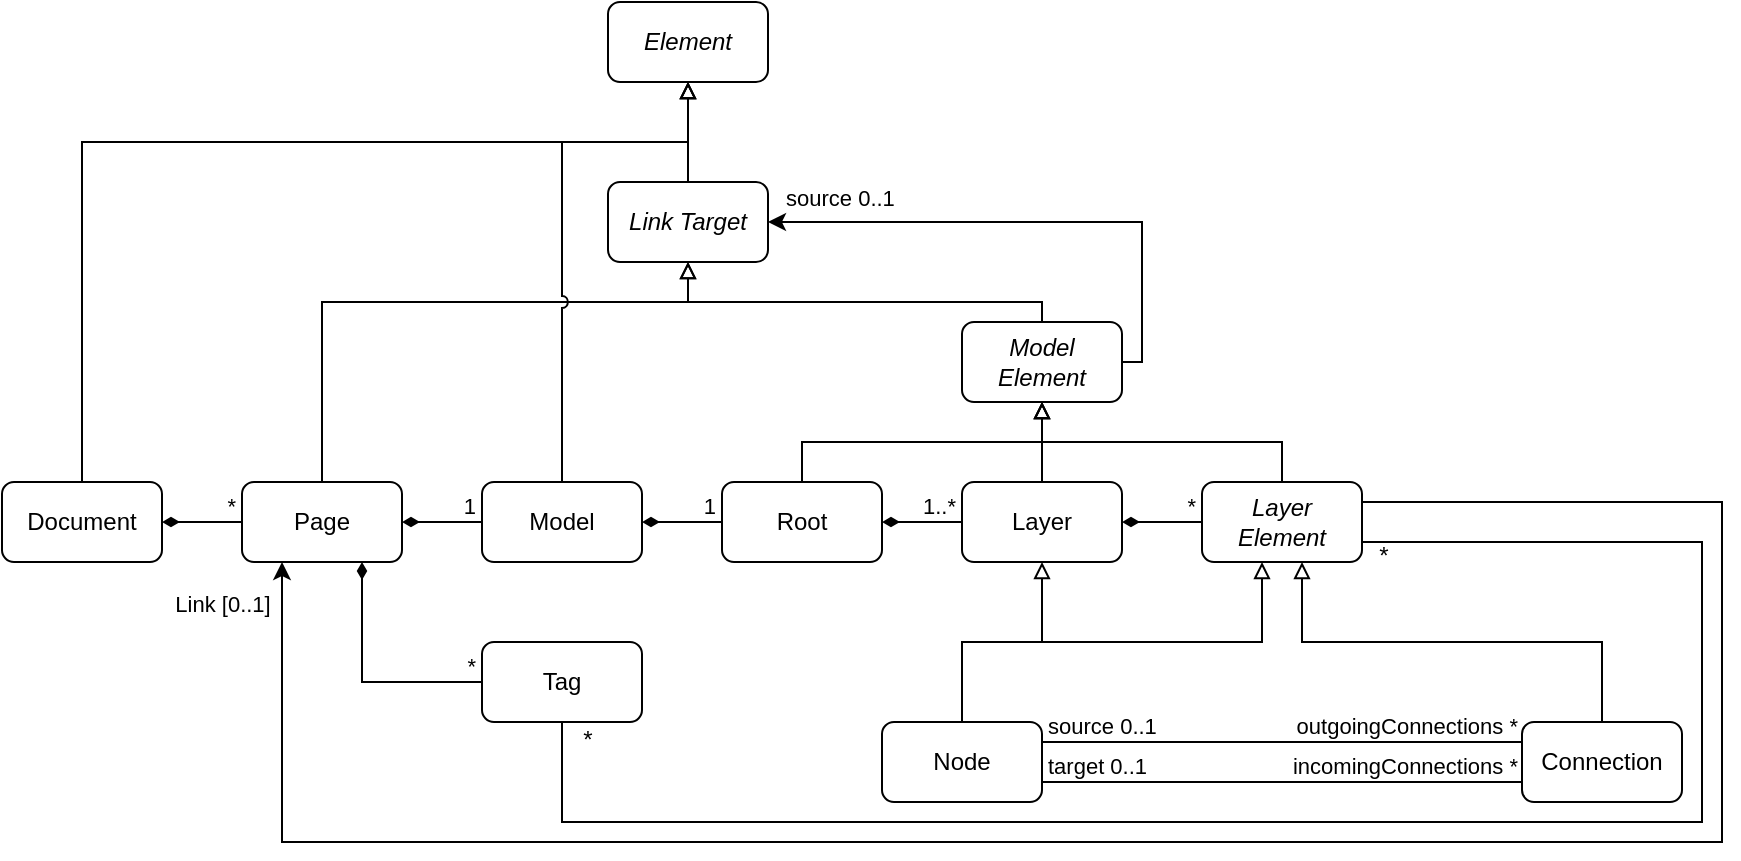 <mxfile version="24.7.5">
  <diagram id="Ly-4iOIysEdwdJdt6LdU" name="Page-1">
    <mxGraphModel dx="855" dy="845" grid="1" gridSize="10" guides="1" tooltips="1" connect="1" arrows="1" fold="1" page="1" pageScale="1" pageWidth="850" pageHeight="1100" math="0" shadow="0">
      <root>
        <mxCell id="0" />
        <mxCell id="1" parent="0" />
        <UserObject label="Document" link="https://javadoc.io/doc/org.nasdanika.core/drawio/latest/org.nasdanika.drawio/org/nasdanika/drawio/Document.html" tooltip="The root object of the API representing a file/resource which contains one or more pages" id="HkdYnn8kueRe9c6gts7R-1">
          <mxCell style="rounded=1;whiteSpace=wrap;html=1;" parent="1" vertex="1">
            <mxGeometry x="120" y="280" width="80" height="40" as="geometry" />
          </mxCell>
        </UserObject>
        <UserObject label="Page" link="https://javadoc.io/doc/org.nasdanika.core/drawio/latest/org.nasdanika.drawio/org/nasdanika/drawio/Page.html" tooltip="A page containing a diagram (Model)" id="HkdYnn8kueRe9c6gts7R-2">
          <mxCell style="rounded=1;whiteSpace=wrap;html=1;" parent="1" vertex="1">
            <mxGeometry x="240" y="280" width="80" height="40" as="geometry" />
          </mxCell>
        </UserObject>
        <UserObject label="Model" link="https://javadoc.io/doc/org.nasdanika.core/drawio/latest/org.nasdanika.drawio/org/nasdanika/drawio/Model.html" tooltip="A diagram model containing the diagram root" id="HkdYnn8kueRe9c6gts7R-3">
          <mxCell style="rounded=1;whiteSpace=wrap;html=1;" parent="1" vertex="1">
            <mxGeometry x="360" y="280" width="80" height="40" as="geometry" />
          </mxCell>
        </UserObject>
        <UserObject label="Root" link="https://javadoc.io/doc/org.nasdanika.core/drawio/latest/org.nasdanika.drawio/org/nasdanika/drawio/Root.html" tooltip="The root of the model containing layers" id="HkdYnn8kueRe9c6gts7R-4">
          <mxCell style="rounded=1;whiteSpace=wrap;html=1;" parent="1" vertex="1">
            <mxGeometry x="480" y="280" width="80" height="40" as="geometry" />
          </mxCell>
        </UserObject>
        <UserObject label="Layer" link="https://javadoc.io/doc/org.nasdanika.core/drawio/latest/org.nasdanika.drawio/org/nasdanika/drawio/Layer.html" tooltip="A diagram may have one or more layers. Layers contain Nodes and Connections." id="HkdYnn8kueRe9c6gts7R-5">
          <mxCell style="rounded=1;whiteSpace=wrap;html=1;" parent="1" vertex="1">
            <mxGeometry x="600" y="280" width="80" height="40" as="geometry" />
          </mxCell>
        </UserObject>
        <mxCell id="amjMeJWWiZx3OYlnt_bU-1" value="Link [0..1]" style="edgeStyle=orthogonalEdgeStyle;rounded=0;orthogonalLoop=1;jettySize=auto;html=1;" parent="1" source="HkdYnn8kueRe9c6gts7R-6" target="HkdYnn8kueRe9c6gts7R-2" edge="1">
          <mxGeometry x="0.966" y="30" relative="1" as="geometry">
            <Array as="points">
              <mxPoint x="980" y="290" />
              <mxPoint x="980" y="460" />
              <mxPoint x="260" y="460" />
            </Array>
            <mxPoint as="offset" />
          </mxGeometry>
        </mxCell>
        <UserObject label="Layer&lt;br&gt;Element" link="https://javadoc.io/doc/org.nasdanika.core/drawio/latest/org.nasdanika.drawio/org/nasdanika/drawio/LayerElement.html" id="HkdYnn8kueRe9c6gts7R-6">
          <mxCell style="rounded=1;whiteSpace=wrap;html=1;fontStyle=2" parent="1" vertex="1">
            <mxGeometry x="720" y="280" width="80" height="40" as="geometry" />
          </mxCell>
        </UserObject>
        <UserObject label="Element" link="https://javadoc.io/doc/org.nasdanika.core/drawio/latest/org.nasdanika.drawio/org/nasdanika/drawio/Element.html" id="HkdYnn8kueRe9c6gts7R-7">
          <mxCell style="rounded=1;whiteSpace=wrap;html=1;fontStyle=2" parent="1" vertex="1">
            <mxGeometry x="423" y="40" width="80" height="40" as="geometry" />
          </mxCell>
        </UserObject>
        <mxCell id="I5wwQAHqrQvuLUtJiKU9-3" style="edgeStyle=orthogonalEdgeStyle;rounded=0;orthogonalLoop=1;jettySize=auto;html=1;" edge="1" parent="1" source="HkdYnn8kueRe9c6gts7R-8" target="I5wwQAHqrQvuLUtJiKU9-1">
          <mxGeometry relative="1" as="geometry">
            <Array as="points">
              <mxPoint x="690" y="220" />
              <mxPoint x="690" y="150" />
            </Array>
          </mxGeometry>
        </mxCell>
        <UserObject label="Model&lt;br&gt;Element" link="https://javadoc.io/doc/org.nasdanika.core/drawio/latest/org.nasdanika.drawio/org/nasdanika/drawio/ModelElement.html" id="HkdYnn8kueRe9c6gts7R-8">
          <mxCell style="rounded=1;whiteSpace=wrap;html=1;fontStyle=2" parent="1" vertex="1">
            <mxGeometry x="600" y="200" width="80" height="40" as="geometry" />
          </mxCell>
        </UserObject>
        <mxCell id="HkdYnn8kueRe9c6gts7R-72" style="edgeStyle=orthogonalEdgeStyle;rounded=0;orthogonalLoop=1;jettySize=auto;html=1;startArrow=none;startFill=0;endArrow=block;endFill=0;" parent="1" source="HkdYnn8kueRe9c6gts7R-9" target="HkdYnn8kueRe9c6gts7R-6" edge="1">
          <mxGeometry relative="1" as="geometry">
            <Array as="points">
              <mxPoint x="600" y="360" />
              <mxPoint x="750" y="360" />
            </Array>
          </mxGeometry>
        </mxCell>
        <UserObject label="Node" link="https://javadoc.io/doc/org.nasdanika.core/drawio/latest/org.nasdanika.drawio/org/nasdanika/drawio/Node.html" tooltip="A node can be connected to other nodes with connections.&#xa;A node may contain other nodes and connections." id="HkdYnn8kueRe9c6gts7R-9">
          <mxCell style="rounded=1;whiteSpace=wrap;html=1;" parent="1" vertex="1">
            <mxGeometry x="560" y="400" width="80" height="40" as="geometry" />
          </mxCell>
        </UserObject>
        <UserObject label="Connection" link="https://javadoc.io/doc/org.nasdanika.core/drawio/latest/org.nasdanika.drawio/org/nasdanika/drawio/Connection.html" tooltip="A connection between two nodes" id="HkdYnn8kueRe9c6gts7R-10">
          <mxCell style="rounded=1;whiteSpace=wrap;html=1;" parent="1" vertex="1">
            <mxGeometry x="880" y="400" width="80" height="40" as="geometry" />
          </mxCell>
        </UserObject>
        <mxCell id="HkdYnn8kueRe9c6gts7R-15" value="" style="endArrow=none;html=1;edgeStyle=orthogonalEdgeStyle;rounded=0;startArrow=diamondThin;startFill=1;" parent="1" source="HkdYnn8kueRe9c6gts7R-1" target="HkdYnn8kueRe9c6gts7R-2" edge="1">
          <mxGeometry relative="1" as="geometry">
            <mxPoint x="180" y="380" as="sourcePoint" />
            <mxPoint x="340" y="380" as="targetPoint" />
          </mxGeometry>
        </mxCell>
        <mxCell id="HkdYnn8kueRe9c6gts7R-17" value="*" style="edgeLabel;resizable=0;html=1;align=right;verticalAlign=bottom;" parent="HkdYnn8kueRe9c6gts7R-15" connectable="0" vertex="1">
          <mxGeometry x="1" relative="1" as="geometry">
            <mxPoint x="-3" as="offset" />
          </mxGeometry>
        </mxCell>
        <mxCell id="HkdYnn8kueRe9c6gts7R-18" value="" style="endArrow=none;html=1;edgeStyle=orthogonalEdgeStyle;rounded=0;entryX=0;entryY=0.25;entryDx=0;entryDy=0;exitX=1;exitY=0.25;exitDx=0;exitDy=0;" parent="1" source="HkdYnn8kueRe9c6gts7R-9" target="HkdYnn8kueRe9c6gts7R-10" edge="1">
          <mxGeometry relative="1" as="geometry">
            <mxPoint x="700" y="440" as="sourcePoint" />
            <mxPoint x="520" y="800" as="targetPoint" />
          </mxGeometry>
        </mxCell>
        <mxCell id="HkdYnn8kueRe9c6gts7R-19" value="source 0..1" style="edgeLabel;resizable=0;html=1;align=left;verticalAlign=bottom;" parent="HkdYnn8kueRe9c6gts7R-18" connectable="0" vertex="1">
          <mxGeometry x="-1" relative="1" as="geometry">
            <mxPoint x="1" as="offset" />
          </mxGeometry>
        </mxCell>
        <mxCell id="HkdYnn8kueRe9c6gts7R-20" value="outgoingConnections *" style="edgeLabel;resizable=0;html=1;align=right;verticalAlign=bottom;" parent="HkdYnn8kueRe9c6gts7R-18" connectable="0" vertex="1">
          <mxGeometry x="1" relative="1" as="geometry">
            <mxPoint x="-2" as="offset" />
          </mxGeometry>
        </mxCell>
        <mxCell id="HkdYnn8kueRe9c6gts7R-64" value="" style="endArrow=none;html=1;edgeStyle=orthogonalEdgeStyle;rounded=0;startArrow=diamondThin;startFill=1;" parent="1" source="HkdYnn8kueRe9c6gts7R-2" target="HkdYnn8kueRe9c6gts7R-3" edge="1">
          <mxGeometry relative="1" as="geometry">
            <mxPoint x="190" y="310" as="sourcePoint" />
            <mxPoint x="250" y="310" as="targetPoint" />
          </mxGeometry>
        </mxCell>
        <mxCell id="HkdYnn8kueRe9c6gts7R-65" value="1" style="edgeLabel;resizable=0;html=1;align=right;verticalAlign=bottom;" parent="HkdYnn8kueRe9c6gts7R-64" connectable="0" vertex="1">
          <mxGeometry x="1" relative="1" as="geometry">
            <mxPoint x="-3" as="offset" />
          </mxGeometry>
        </mxCell>
        <mxCell id="HkdYnn8kueRe9c6gts7R-66" value="" style="endArrow=none;html=1;edgeStyle=orthogonalEdgeStyle;rounded=0;startArrow=diamondThin;startFill=1;" parent="1" source="HkdYnn8kueRe9c6gts7R-3" target="HkdYnn8kueRe9c6gts7R-4" edge="1">
          <mxGeometry relative="1" as="geometry">
            <mxPoint x="350" y="310" as="sourcePoint" />
            <mxPoint x="410" y="310" as="targetPoint" />
          </mxGeometry>
        </mxCell>
        <mxCell id="HkdYnn8kueRe9c6gts7R-67" value="1" style="edgeLabel;resizable=0;html=1;align=right;verticalAlign=bottom;" parent="HkdYnn8kueRe9c6gts7R-66" connectable="0" vertex="1">
          <mxGeometry x="1" relative="1" as="geometry">
            <mxPoint x="-3" as="offset" />
          </mxGeometry>
        </mxCell>
        <mxCell id="HkdYnn8kueRe9c6gts7R-68" value="" style="endArrow=none;html=1;edgeStyle=orthogonalEdgeStyle;rounded=0;startArrow=diamondThin;startFill=1;" parent="1" source="HkdYnn8kueRe9c6gts7R-4" target="HkdYnn8kueRe9c6gts7R-5" edge="1">
          <mxGeometry relative="1" as="geometry">
            <mxPoint x="210" y="310" as="sourcePoint" />
            <mxPoint x="250" y="310" as="targetPoint" />
          </mxGeometry>
        </mxCell>
        <mxCell id="HkdYnn8kueRe9c6gts7R-69" value="1..*" style="edgeLabel;resizable=0;html=1;align=right;verticalAlign=bottom;" parent="HkdYnn8kueRe9c6gts7R-68" connectable="0" vertex="1">
          <mxGeometry x="1" relative="1" as="geometry">
            <mxPoint x="-3" as="offset" />
          </mxGeometry>
        </mxCell>
        <mxCell id="HkdYnn8kueRe9c6gts7R-70" value="" style="endArrow=none;html=1;edgeStyle=orthogonalEdgeStyle;rounded=0;startArrow=diamondThin;startFill=1;" parent="1" source="HkdYnn8kueRe9c6gts7R-5" target="HkdYnn8kueRe9c6gts7R-6" edge="1">
          <mxGeometry relative="1" as="geometry">
            <mxPoint x="210" y="310" as="sourcePoint" />
            <mxPoint x="250" y="310" as="targetPoint" />
          </mxGeometry>
        </mxCell>
        <mxCell id="HkdYnn8kueRe9c6gts7R-71" value="*" style="edgeLabel;resizable=0;html=1;align=right;verticalAlign=bottom;" parent="HkdYnn8kueRe9c6gts7R-70" connectable="0" vertex="1">
          <mxGeometry x="1" relative="1" as="geometry">
            <mxPoint x="-3" as="offset" />
          </mxGeometry>
        </mxCell>
        <mxCell id="HkdYnn8kueRe9c6gts7R-73" style="edgeStyle=orthogonalEdgeStyle;rounded=0;orthogonalLoop=1;jettySize=auto;html=1;startArrow=none;startFill=0;endArrow=block;endFill=0;" parent="1" source="HkdYnn8kueRe9c6gts7R-10" target="HkdYnn8kueRe9c6gts7R-6" edge="1">
          <mxGeometry relative="1" as="geometry">
            <mxPoint x="650" y="410" as="sourcePoint" />
            <mxPoint x="770" y="330" as="targetPoint" />
            <Array as="points">
              <mxPoint x="920" y="360" />
              <mxPoint x="770" y="360" />
            </Array>
          </mxGeometry>
        </mxCell>
        <mxCell id="HkdYnn8kueRe9c6gts7R-74" style="edgeStyle=orthogonalEdgeStyle;rounded=0;orthogonalLoop=1;jettySize=auto;html=1;startArrow=none;startFill=0;endArrow=block;endFill=0;entryX=0.5;entryY=1;entryDx=0;entryDy=0;" parent="1" source="HkdYnn8kueRe9c6gts7R-9" target="HkdYnn8kueRe9c6gts7R-5" edge="1">
          <mxGeometry relative="1" as="geometry">
            <mxPoint x="600" y="360" as="sourcePoint" />
            <mxPoint x="470" y="340" as="targetPoint" />
            <Array as="points" />
          </mxGeometry>
        </mxCell>
        <mxCell id="HkdYnn8kueRe9c6gts7R-75" value="" style="endArrow=none;html=1;edgeStyle=orthogonalEdgeStyle;rounded=0;entryX=0;entryY=0.75;entryDx=0;entryDy=0;exitX=1;exitY=0.75;exitDx=0;exitDy=0;" parent="1" source="HkdYnn8kueRe9c6gts7R-9" target="HkdYnn8kueRe9c6gts7R-10" edge="1">
          <mxGeometry relative="1" as="geometry">
            <mxPoint x="650" y="420" as="sourcePoint" />
            <mxPoint x="890" y="420" as="targetPoint" />
            <Array as="points">
              <mxPoint x="760" y="430" />
              <mxPoint x="760" y="430" />
            </Array>
          </mxGeometry>
        </mxCell>
        <mxCell id="HkdYnn8kueRe9c6gts7R-76" value="target 0..1" style="edgeLabel;resizable=0;html=1;align=left;verticalAlign=bottom;" parent="HkdYnn8kueRe9c6gts7R-75" connectable="0" vertex="1">
          <mxGeometry x="-1" relative="1" as="geometry">
            <mxPoint x="1" as="offset" />
          </mxGeometry>
        </mxCell>
        <mxCell id="HkdYnn8kueRe9c6gts7R-77" value="incomingConnections *" style="edgeLabel;resizable=0;html=1;align=right;verticalAlign=bottom;" parent="HkdYnn8kueRe9c6gts7R-75" connectable="0" vertex="1">
          <mxGeometry x="1" relative="1" as="geometry">
            <mxPoint x="-2" as="offset" />
          </mxGeometry>
        </mxCell>
        <mxCell id="HkdYnn8kueRe9c6gts7R-78" style="edgeStyle=orthogonalEdgeStyle;rounded=0;orthogonalLoop=1;jettySize=auto;html=1;startArrow=none;startFill=0;endArrow=block;endFill=0;" parent="1" source="HkdYnn8kueRe9c6gts7R-4" target="HkdYnn8kueRe9c6gts7R-8" edge="1">
          <mxGeometry relative="1" as="geometry">
            <mxPoint x="610" y="370" as="sourcePoint" />
            <mxPoint x="650" y="330" as="targetPoint" />
            <Array as="points">
              <mxPoint x="520" y="260" />
              <mxPoint x="640" y="260" />
            </Array>
          </mxGeometry>
        </mxCell>
        <mxCell id="HkdYnn8kueRe9c6gts7R-79" style="edgeStyle=orthogonalEdgeStyle;rounded=0;orthogonalLoop=1;jettySize=auto;html=1;startArrow=none;startFill=0;endArrow=block;endFill=0;" parent="1" source="HkdYnn8kueRe9c6gts7R-6" target="HkdYnn8kueRe9c6gts7R-8" edge="1">
          <mxGeometry relative="1" as="geometry">
            <mxPoint x="620" y="380" as="sourcePoint" />
            <mxPoint x="660" y="340" as="targetPoint" />
            <Array as="points">
              <mxPoint x="760" y="260" />
              <mxPoint x="640" y="260" />
            </Array>
          </mxGeometry>
        </mxCell>
        <mxCell id="HkdYnn8kueRe9c6gts7R-80" style="edgeStyle=orthogonalEdgeStyle;rounded=0;orthogonalLoop=1;jettySize=auto;html=1;startArrow=none;startFill=0;endArrow=block;endFill=0;" parent="1" source="HkdYnn8kueRe9c6gts7R-5" target="HkdYnn8kueRe9c6gts7R-8" edge="1">
          <mxGeometry relative="1" as="geometry">
            <mxPoint x="630" y="390" as="sourcePoint" />
            <mxPoint x="670" y="350" as="targetPoint" />
            <Array as="points">
              <mxPoint x="640" y="280" />
              <mxPoint x="640" y="280" />
            </Array>
          </mxGeometry>
        </mxCell>
        <mxCell id="HkdYnn8kueRe9c6gts7R-81" style="edgeStyle=orthogonalEdgeStyle;rounded=0;orthogonalLoop=1;jettySize=auto;html=1;startArrow=none;startFill=0;endArrow=block;endFill=0;entryX=0.5;entryY=1;entryDx=0;entryDy=0;" parent="1" source="HkdYnn8kueRe9c6gts7R-1" target="HkdYnn8kueRe9c6gts7R-7" edge="1">
          <mxGeometry relative="1" as="geometry">
            <mxPoint x="170" y="220" as="sourcePoint" />
            <mxPoint x="290" y="180" as="targetPoint" />
            <Array as="points">
              <mxPoint x="160" y="110" />
              <mxPoint x="463" y="110" />
            </Array>
          </mxGeometry>
        </mxCell>
        <mxCell id="HkdYnn8kueRe9c6gts7R-82" style="edgeStyle=orthogonalEdgeStyle;rounded=0;orthogonalLoop=1;jettySize=auto;html=1;startArrow=none;startFill=0;endArrow=block;endFill=0;" parent="1" source="HkdYnn8kueRe9c6gts7R-2" target="I5wwQAHqrQvuLUtJiKU9-1" edge="1">
          <mxGeometry relative="1" as="geometry">
            <mxPoint x="320" y="230" as="sourcePoint" />
            <mxPoint x="440" y="190" as="targetPoint" />
            <Array as="points">
              <mxPoint x="280" y="190" />
              <mxPoint x="463" y="190" />
            </Array>
          </mxGeometry>
        </mxCell>
        <mxCell id="HkdYnn8kueRe9c6gts7R-83" style="edgeStyle=orthogonalEdgeStyle;rounded=0;orthogonalLoop=1;jettySize=auto;html=1;startArrow=none;startFill=0;endArrow=block;endFill=0;entryX=0.5;entryY=1;entryDx=0;entryDy=0;jumpStyle=arc;" parent="1" source="HkdYnn8kueRe9c6gts7R-3" target="HkdYnn8kueRe9c6gts7R-7" edge="1">
          <mxGeometry relative="1" as="geometry">
            <mxPoint x="350" y="260" as="sourcePoint" />
            <mxPoint x="470" y="220" as="targetPoint" />
            <Array as="points">
              <mxPoint x="400" y="110" />
              <mxPoint x="463" y="110" />
            </Array>
          </mxGeometry>
        </mxCell>
        <mxCell id="HkdYnn8kueRe9c6gts7R-84" style="edgeStyle=orthogonalEdgeStyle;rounded=0;orthogonalLoop=1;jettySize=auto;html=1;startArrow=none;startFill=0;endArrow=block;endFill=0;" parent="1" source="HkdYnn8kueRe9c6gts7R-8" target="I5wwQAHqrQvuLUtJiKU9-1" edge="1">
          <mxGeometry relative="1" as="geometry">
            <mxPoint x="660" y="190" as="sourcePoint" />
            <mxPoint x="780" y="150" as="targetPoint" />
            <Array as="points">
              <mxPoint x="640" y="190" />
              <mxPoint x="463" y="190" />
            </Array>
          </mxGeometry>
        </mxCell>
        <mxCell id="amjMeJWWiZx3OYlnt_bU-6" style="edgeStyle=orthogonalEdgeStyle;rounded=0;orthogonalLoop=1;jettySize=auto;html=1;endArrow=none;endFill=0;" parent="1" source="amjMeJWWiZx3OYlnt_bU-2" target="HkdYnn8kueRe9c6gts7R-6" edge="1">
          <mxGeometry relative="1" as="geometry">
            <Array as="points">
              <mxPoint x="400" y="450" />
              <mxPoint x="970" y="450" />
              <mxPoint x="970" y="310" />
            </Array>
          </mxGeometry>
        </mxCell>
        <UserObject label="Tag" id="amjMeJWWiZx3OYlnt_bU-2">
          <mxCell style="rounded=1;whiteSpace=wrap;html=1;" parent="1" vertex="1">
            <mxGeometry x="360" y="360" width="80" height="40" as="geometry" />
          </mxCell>
        </UserObject>
        <mxCell id="amjMeJWWiZx3OYlnt_bU-4" value="" style="endArrow=none;html=1;edgeStyle=orthogonalEdgeStyle;rounded=0;startArrow=diamondThin;startFill=1;entryX=0;entryY=0.5;entryDx=0;entryDy=0;" parent="1" source="HkdYnn8kueRe9c6gts7R-2" target="amjMeJWWiZx3OYlnt_bU-2" edge="1">
          <mxGeometry relative="1" as="geometry">
            <mxPoint x="210" y="310" as="sourcePoint" />
            <mxPoint x="250" y="310" as="targetPoint" />
            <Array as="points">
              <mxPoint x="300" y="380" />
            </Array>
          </mxGeometry>
        </mxCell>
        <mxCell id="amjMeJWWiZx3OYlnt_bU-5" value="*" style="edgeLabel;resizable=0;html=1;align=right;verticalAlign=bottom;" parent="amjMeJWWiZx3OYlnt_bU-4" connectable="0" vertex="1">
          <mxGeometry x="1" relative="1" as="geometry">
            <mxPoint x="-3" as="offset" />
          </mxGeometry>
        </mxCell>
        <mxCell id="amjMeJWWiZx3OYlnt_bU-7" value="*" style="text;html=1;strokeColor=none;fillColor=none;align=center;verticalAlign=middle;whiteSpace=wrap;rounded=0;" parent="1" vertex="1">
          <mxGeometry x="403" y="404" width="20" height="10" as="geometry" />
        </mxCell>
        <mxCell id="amjMeJWWiZx3OYlnt_bU-8" value="*" style="text;html=1;strokeColor=none;fillColor=none;align=center;verticalAlign=middle;whiteSpace=wrap;rounded=0;" parent="1" vertex="1">
          <mxGeometry x="801" y="312" width="20" height="10" as="geometry" />
        </mxCell>
        <UserObject label="Link Target" link="https://javadoc.io/doc/org.nasdanika.core/drawio/latest/org.nasdanika.drawio/org/nasdanika/drawio/LinkTarget.html" id="I5wwQAHqrQvuLUtJiKU9-1">
          <mxCell style="rounded=1;whiteSpace=wrap;html=1;fontStyle=2" vertex="1" parent="1">
            <mxGeometry x="423" y="130" width="80" height="40" as="geometry" />
          </mxCell>
        </UserObject>
        <mxCell id="I5wwQAHqrQvuLUtJiKU9-2" style="edgeStyle=orthogonalEdgeStyle;rounded=0;orthogonalLoop=1;jettySize=auto;html=1;startArrow=none;startFill=0;endArrow=block;endFill=0;" edge="1" parent="1" source="I5wwQAHqrQvuLUtJiKU9-1" target="HkdYnn8kueRe9c6gts7R-7">
          <mxGeometry relative="1" as="geometry">
            <mxPoint x="690" y="230" as="sourcePoint" />
            <mxPoint x="860" y="190" as="targetPoint" />
          </mxGeometry>
        </mxCell>
        <mxCell id="I5wwQAHqrQvuLUtJiKU9-4" value="source 0..1" style="edgeLabel;resizable=0;html=1;align=left;verticalAlign=bottom;" connectable="0" vertex="1" parent="1">
          <mxGeometry x="510" y="146" as="geometry" />
        </mxCell>
      </root>
    </mxGraphModel>
  </diagram>
</mxfile>
